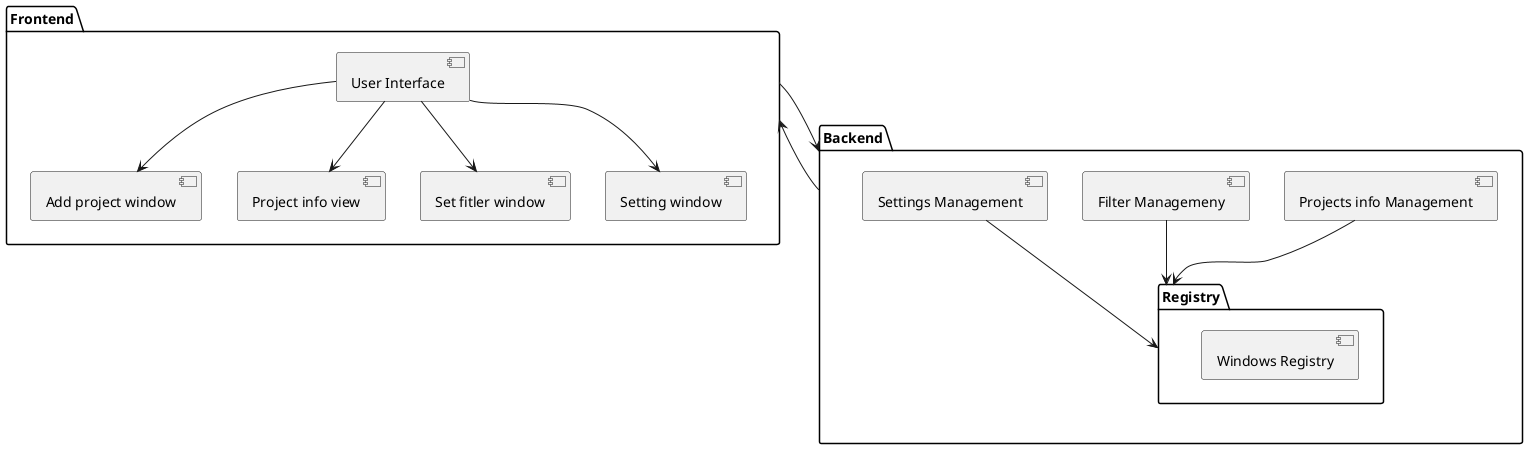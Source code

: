 @startuml Component Diagram

package "Frontend" {
  [User Interface] as UI
  UI --> [Add project window]
  UI --> [Project info view]
  UI --> [Set fitler window]
  UI --> [Setting window]
}

package "Backend" {
  [Projects info Management] as PIM
  [Filter Managemeny] as FM
  [Settings Management] as SM
  PIM --> [Registry]
  FM --> [Registry]
  SM --> [Registry]
}

package "Registry" {
   [Windows Registry] as WR
}

Frontend --> Backend
Backend --> Frontend 

@enduml